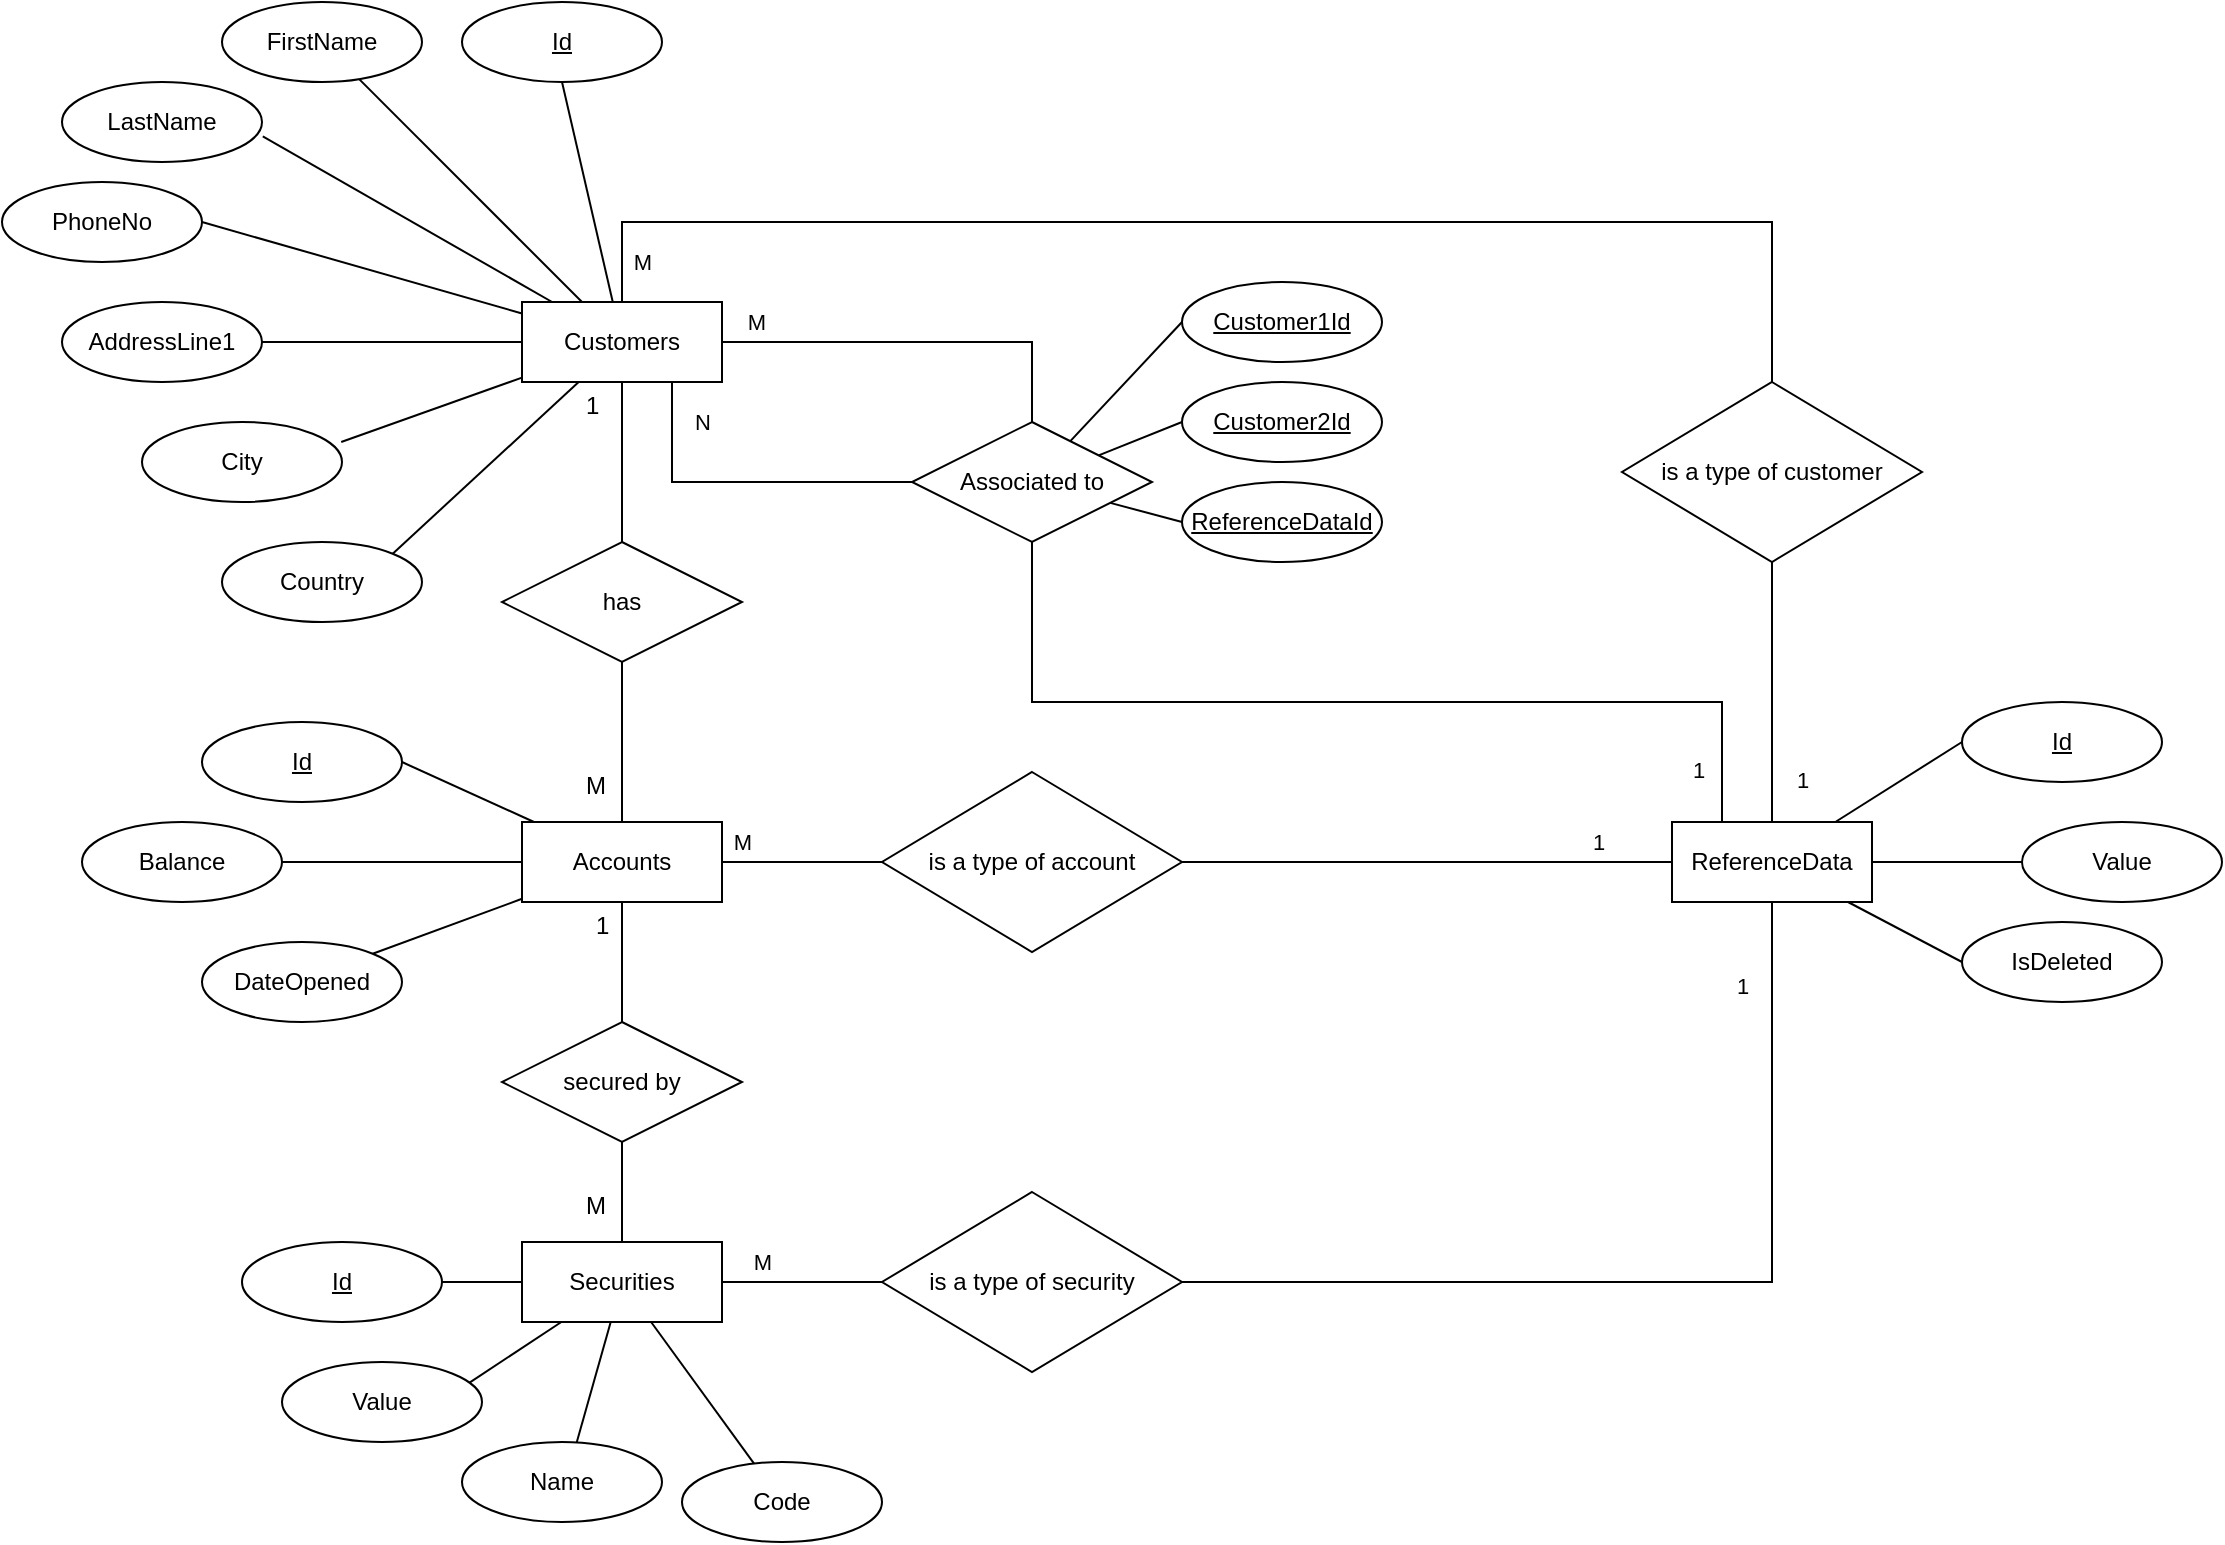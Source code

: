 <mxfile version="13.9.9" type="device"><diagram id="R2lEEEUBdFMjLlhIrx00" name="Page-1"><mxGraphModel dx="1024" dy="592" grid="1" gridSize="10" guides="1" tooltips="1" connect="1" arrows="1" fold="1" page="1" pageScale="1" pageWidth="850" pageHeight="1100" math="0" shadow="0" extFonts="Permanent Marker^https://fonts.googleapis.com/css?family=Permanent+Marker"><root><mxCell id="0"/><mxCell id="1" parent="0"/><mxCell id="FqsRvn6V4oS4oBVbZJFk-26" style="edgeStyle=orthogonalEdgeStyle;rounded=0;orthogonalLoop=1;jettySize=auto;html=1;entryX=0.5;entryY=0;entryDx=0;entryDy=0;endArrow=none;endFill=0;exitX=0.5;exitY=0;exitDx=0;exitDy=0;" parent="1" source="FqsRvn6V4oS4oBVbZJFk-1" target="FqsRvn6V4oS4oBVbZJFk-25" edge="1"><mxGeometry relative="1" as="geometry"><Array as="points"><mxPoint x="440" y="120"/><mxPoint x="1015" y="120"/></Array></mxGeometry></mxCell><mxCell id="FqsRvn6V4oS4oBVbZJFk-28" value="M" style="edgeLabel;html=1;align=center;verticalAlign=middle;resizable=0;points=[];" parent="FqsRvn6V4oS4oBVbZJFk-26" vertex="1" connectable="0"><mxGeometry x="-0.869" y="-4" relative="1" as="geometry"><mxPoint x="4" y="16" as="offset"/></mxGeometry></mxCell><mxCell id="FqsRvn6V4oS4oBVbZJFk-53" style="edgeStyle=orthogonalEdgeStyle;rounded=0;orthogonalLoop=1;jettySize=auto;html=1;entryX=0.5;entryY=0;entryDx=0;entryDy=0;endArrow=none;endFill=0;" parent="1" source="FqsRvn6V4oS4oBVbZJFk-1" target="FqsRvn6V4oS4oBVbZJFk-44" edge="1"><mxGeometry relative="1" as="geometry"/></mxCell><mxCell id="FqsRvn6V4oS4oBVbZJFk-54" value="M" style="edgeLabel;html=1;align=center;verticalAlign=middle;resizable=0;points=[];" parent="FqsRvn6V4oS4oBVbZJFk-53" vertex="1" connectable="0"><mxGeometry x="-0.83" y="1" relative="1" as="geometry"><mxPoint y="-9" as="offset"/></mxGeometry></mxCell><mxCell id="FqsRvn6V4oS4oBVbZJFk-67" style="rounded=0;orthogonalLoop=1;jettySize=auto;html=1;entryX=0.5;entryY=1;entryDx=0;entryDy=0;endArrow=none;endFill=0;" parent="1" source="FqsRvn6V4oS4oBVbZJFk-1" target="FqsRvn6V4oS4oBVbZJFk-59" edge="1"><mxGeometry relative="1" as="geometry"/></mxCell><mxCell id="FqsRvn6V4oS4oBVbZJFk-68" style="edgeStyle=none;rounded=0;orthogonalLoop=1;jettySize=auto;html=1;endArrow=none;endFill=0;" parent="1" source="FqsRvn6V4oS4oBVbZJFk-1" target="FqsRvn6V4oS4oBVbZJFk-60" edge="1"><mxGeometry relative="1" as="geometry"/></mxCell><mxCell id="FqsRvn6V4oS4oBVbZJFk-69" style="edgeStyle=none;rounded=0;orthogonalLoop=1;jettySize=auto;html=1;entryX=1.004;entryY=0.68;entryDx=0;entryDy=0;entryPerimeter=0;endArrow=none;endFill=0;" parent="1" source="FqsRvn6V4oS4oBVbZJFk-1" target="FqsRvn6V4oS4oBVbZJFk-61" edge="1"><mxGeometry relative="1" as="geometry"/></mxCell><mxCell id="FqsRvn6V4oS4oBVbZJFk-70" style="edgeStyle=none;rounded=0;orthogonalLoop=1;jettySize=auto;html=1;entryX=1;entryY=0.5;entryDx=0;entryDy=0;endArrow=none;endFill=0;" parent="1" source="FqsRvn6V4oS4oBVbZJFk-1" target="FqsRvn6V4oS4oBVbZJFk-62" edge="1"><mxGeometry relative="1" as="geometry"/></mxCell><mxCell id="FqsRvn6V4oS4oBVbZJFk-71" style="edgeStyle=none;rounded=0;orthogonalLoop=1;jettySize=auto;html=1;entryX=1;entryY=0.5;entryDx=0;entryDy=0;endArrow=none;endFill=0;" parent="1" source="FqsRvn6V4oS4oBVbZJFk-1" target="FqsRvn6V4oS4oBVbZJFk-63" edge="1"><mxGeometry relative="1" as="geometry"/></mxCell><mxCell id="FqsRvn6V4oS4oBVbZJFk-72" style="edgeStyle=none;rounded=0;orthogonalLoop=1;jettySize=auto;html=1;entryX=0.996;entryY=0.25;entryDx=0;entryDy=0;entryPerimeter=0;endArrow=none;endFill=0;" parent="1" source="FqsRvn6V4oS4oBVbZJFk-1" target="FqsRvn6V4oS4oBVbZJFk-64" edge="1"><mxGeometry relative="1" as="geometry"/></mxCell><mxCell id="FqsRvn6V4oS4oBVbZJFk-73" style="edgeStyle=none;rounded=0;orthogonalLoop=1;jettySize=auto;html=1;entryX=1;entryY=0;entryDx=0;entryDy=0;endArrow=none;endFill=0;" parent="1" source="FqsRvn6V4oS4oBVbZJFk-1" target="FqsRvn6V4oS4oBVbZJFk-65" edge="1"><mxGeometry relative="1" as="geometry"/></mxCell><mxCell id="FqsRvn6V4oS4oBVbZJFk-1" value="Customers" style="whiteSpace=wrap;html=1;align=center;" parent="1" vertex="1"><mxGeometry x="390" y="160" width="100" height="40" as="geometry"/></mxCell><mxCell id="FqsRvn6V4oS4oBVbZJFk-78" style="edgeStyle=none;rounded=0;orthogonalLoop=1;jettySize=auto;html=1;entryX=1;entryY=0.5;entryDx=0;entryDy=0;endArrow=none;endFill=0;" parent="1" source="FqsRvn6V4oS4oBVbZJFk-2" target="FqsRvn6V4oS4oBVbZJFk-76" edge="1"><mxGeometry relative="1" as="geometry"/></mxCell><mxCell id="FqsRvn6V4oS4oBVbZJFk-79" style="edgeStyle=none;rounded=0;orthogonalLoop=1;jettySize=auto;html=1;endArrow=none;endFill=0;" parent="1" source="FqsRvn6V4oS4oBVbZJFk-2" target="FqsRvn6V4oS4oBVbZJFk-74" edge="1"><mxGeometry relative="1" as="geometry"/></mxCell><mxCell id="FqsRvn6V4oS4oBVbZJFk-80" style="edgeStyle=none;rounded=0;orthogonalLoop=1;jettySize=auto;html=1;entryX=1;entryY=0;entryDx=0;entryDy=0;endArrow=none;endFill=0;" parent="1" source="FqsRvn6V4oS4oBVbZJFk-2" target="FqsRvn6V4oS4oBVbZJFk-77" edge="1"><mxGeometry relative="1" as="geometry"/></mxCell><mxCell id="FqsRvn6V4oS4oBVbZJFk-2" value="Accounts" style="whiteSpace=wrap;html=1;align=center;" parent="1" vertex="1"><mxGeometry x="390" y="420" width="100" height="40" as="geometry"/></mxCell><mxCell id="FqsRvn6V4oS4oBVbZJFk-85" style="edgeStyle=none;rounded=0;orthogonalLoop=1;jettySize=auto;html=1;entryX=1;entryY=0.5;entryDx=0;entryDy=0;endArrow=none;endFill=0;" parent="1" source="FqsRvn6V4oS4oBVbZJFk-3" target="FqsRvn6V4oS4oBVbZJFk-81" edge="1"><mxGeometry relative="1" as="geometry"/></mxCell><mxCell id="FqsRvn6V4oS4oBVbZJFk-86" style="edgeStyle=none;rounded=0;orthogonalLoop=1;jettySize=auto;html=1;entryX=0.936;entryY=0.26;entryDx=0;entryDy=0;entryPerimeter=0;endArrow=none;endFill=0;" parent="1" source="FqsRvn6V4oS4oBVbZJFk-3" target="FqsRvn6V4oS4oBVbZJFk-83" edge="1"><mxGeometry relative="1" as="geometry"/></mxCell><mxCell id="FqsRvn6V4oS4oBVbZJFk-87" style="edgeStyle=none;rounded=0;orthogonalLoop=1;jettySize=auto;html=1;entryX=0.572;entryY=0.02;entryDx=0;entryDy=0;entryPerimeter=0;endArrow=none;endFill=0;" parent="1" source="FqsRvn6V4oS4oBVbZJFk-3" target="FqsRvn6V4oS4oBVbZJFk-84" edge="1"><mxGeometry relative="1" as="geometry"/></mxCell><mxCell id="mWUi1gVWqLseUwwcJM-e-2" style="rounded=0;orthogonalLoop=1;jettySize=auto;html=1;endArrow=none;endFill=0;" edge="1" parent="1" source="FqsRvn6V4oS4oBVbZJFk-3" target="mWUi1gVWqLseUwwcJM-e-1"><mxGeometry relative="1" as="geometry"/></mxCell><mxCell id="FqsRvn6V4oS4oBVbZJFk-3" value="Securities" style="whiteSpace=wrap;html=1;align=center;" parent="1" vertex="1"><mxGeometry x="390" y="630" width="100" height="40" as="geometry"/></mxCell><mxCell id="FqsRvn6V4oS4oBVbZJFk-90" style="edgeStyle=none;rounded=0;orthogonalLoop=1;jettySize=auto;html=1;entryX=0;entryY=0.5;entryDx=0;entryDy=0;endArrow=none;endFill=0;" parent="1" source="FqsRvn6V4oS4oBVbZJFk-4" target="FqsRvn6V4oS4oBVbZJFk-82" edge="1"><mxGeometry relative="1" as="geometry"/></mxCell><mxCell id="FqsRvn6V4oS4oBVbZJFk-91" style="edgeStyle=none;rounded=0;orthogonalLoop=1;jettySize=auto;html=1;entryX=0;entryY=0.5;entryDx=0;entryDy=0;endArrow=none;endFill=0;" parent="1" source="FqsRvn6V4oS4oBVbZJFk-4" target="FqsRvn6V4oS4oBVbZJFk-88" edge="1"><mxGeometry relative="1" as="geometry"/></mxCell><mxCell id="FqsRvn6V4oS4oBVbZJFk-92" style="edgeStyle=none;rounded=0;orthogonalLoop=1;jettySize=auto;html=1;entryX=0;entryY=0.5;entryDx=0;entryDy=0;endArrow=none;endFill=0;" parent="1" source="FqsRvn6V4oS4oBVbZJFk-4" target="FqsRvn6V4oS4oBVbZJFk-89" edge="1"><mxGeometry relative="1" as="geometry"/></mxCell><mxCell id="FqsRvn6V4oS4oBVbZJFk-4" value="ReferenceData" style="whiteSpace=wrap;html=1;align=center;" parent="1" vertex="1"><mxGeometry x="965" y="420" width="100" height="40" as="geometry"/></mxCell><mxCell id="FqsRvn6V4oS4oBVbZJFk-14" value="" style="edgeStyle=orthogonalEdgeStyle;rounded=0;orthogonalLoop=1;jettySize=auto;html=1;endArrow=none;endFill=0;" parent="1" source="FqsRvn6V4oS4oBVbZJFk-6" target="FqsRvn6V4oS4oBVbZJFk-1" edge="1"><mxGeometry relative="1" as="geometry"/></mxCell><mxCell id="FqsRvn6V4oS4oBVbZJFk-6" value="has" style="shape=rhombus;perimeter=rhombusPerimeter;whiteSpace=wrap;html=1;align=center;" parent="1" vertex="1"><mxGeometry x="380" y="280" width="120" height="60" as="geometry"/></mxCell><mxCell id="FqsRvn6V4oS4oBVbZJFk-11" value="" style="endArrow=none;html=1;rounded=0;entryX=0.5;entryY=0;entryDx=0;entryDy=0;" parent="1" source="FqsRvn6V4oS4oBVbZJFk-1" target="FqsRvn6V4oS4oBVbZJFk-6" edge="1"><mxGeometry relative="1" as="geometry"><mxPoint x="250" y="410" as="sourcePoint"/><mxPoint x="410" y="410" as="targetPoint"/></mxGeometry></mxCell><mxCell id="FqsRvn6V4oS4oBVbZJFk-12" value="1" style="resizable=0;html=1;align=left;verticalAlign=bottom;" parent="FqsRvn6V4oS4oBVbZJFk-11" connectable="0" vertex="1"><mxGeometry x="-1" relative="1" as="geometry"><mxPoint x="-20" y="20" as="offset"/></mxGeometry></mxCell><mxCell id="FqsRvn6V4oS4oBVbZJFk-13" value="" style="resizable=0;html=1;align=right;verticalAlign=bottom;" parent="FqsRvn6V4oS4oBVbZJFk-11" connectable="0" vertex="1"><mxGeometry x="1" relative="1" as="geometry"><mxPoint x="20" as="offset"/></mxGeometry></mxCell><mxCell id="FqsRvn6V4oS4oBVbZJFk-15" value="" style="endArrow=none;html=1;rounded=0;entryX=0.5;entryY=1;entryDx=0;entryDy=0;exitX=0.5;exitY=0;exitDx=0;exitDy=0;" parent="1" source="FqsRvn6V4oS4oBVbZJFk-2" target="FqsRvn6V4oS4oBVbZJFk-6" edge="1"><mxGeometry relative="1" as="geometry"><mxPoint x="440" y="410" as="sourcePoint"/><mxPoint x="440" y="350" as="targetPoint"/></mxGeometry></mxCell><mxCell id="FqsRvn6V4oS4oBVbZJFk-16" value="M" style="resizable=0;html=1;align=left;verticalAlign=bottom;" parent="FqsRvn6V4oS4oBVbZJFk-15" connectable="0" vertex="1"><mxGeometry x="-1" relative="1" as="geometry"><mxPoint x="-20" y="-10" as="offset"/></mxGeometry></mxCell><mxCell id="FqsRvn6V4oS4oBVbZJFk-17" value="" style="resizable=0;html=1;align=right;verticalAlign=bottom;" parent="FqsRvn6V4oS4oBVbZJFk-15" connectable="0" vertex="1"><mxGeometry x="1" relative="1" as="geometry"><mxPoint x="20" y="20" as="offset"/></mxGeometry></mxCell><mxCell id="FqsRvn6V4oS4oBVbZJFk-18" value="secured by" style="shape=rhombus;perimeter=rhombusPerimeter;whiteSpace=wrap;html=1;align=center;" parent="1" vertex="1"><mxGeometry x="380" y="520" width="120" height="60" as="geometry"/></mxCell><mxCell id="FqsRvn6V4oS4oBVbZJFk-19" value="" style="endArrow=none;html=1;rounded=0;entryX=0.5;entryY=0;entryDx=0;entryDy=0;exitX=0.5;exitY=1;exitDx=0;exitDy=0;" parent="1" source="FqsRvn6V4oS4oBVbZJFk-2" target="FqsRvn6V4oS4oBVbZJFk-18" edge="1"><mxGeometry relative="1" as="geometry"><mxPoint x="290" y="450" as="sourcePoint"/><mxPoint x="260" y="660" as="targetPoint"/></mxGeometry></mxCell><mxCell id="FqsRvn6V4oS4oBVbZJFk-20" value="1" style="resizable=0;html=1;align=left;verticalAlign=bottom;" parent="FqsRvn6V4oS4oBVbZJFk-19" connectable="0" vertex="1"><mxGeometry x="-1" relative="1" as="geometry"><mxPoint x="-15" y="20" as="offset"/></mxGeometry></mxCell><mxCell id="FqsRvn6V4oS4oBVbZJFk-21" value="" style="resizable=0;html=1;align=right;verticalAlign=bottom;" parent="FqsRvn6V4oS4oBVbZJFk-19" connectable="0" vertex="1"><mxGeometry x="1" relative="1" as="geometry"><mxPoint x="20" as="offset"/></mxGeometry></mxCell><mxCell id="FqsRvn6V4oS4oBVbZJFk-22" value="" style="endArrow=none;html=1;rounded=0;entryX=0.5;entryY=1;entryDx=0;entryDy=0;exitX=0.5;exitY=0;exitDx=0;exitDy=0;" parent="1" source="FqsRvn6V4oS4oBVbZJFk-3" target="FqsRvn6V4oS4oBVbZJFk-18" edge="1"><mxGeometry relative="1" as="geometry"><mxPoint x="290" y="670" as="sourcePoint"/><mxPoint x="290" y="600" as="targetPoint"/></mxGeometry></mxCell><mxCell id="FqsRvn6V4oS4oBVbZJFk-23" value="M" style="resizable=0;html=1;align=left;verticalAlign=bottom;" parent="FqsRvn6V4oS4oBVbZJFk-22" connectable="0" vertex="1"><mxGeometry x="-1" relative="1" as="geometry"><mxPoint x="-20" y="-10" as="offset"/></mxGeometry></mxCell><mxCell id="FqsRvn6V4oS4oBVbZJFk-24" value="" style="resizable=0;html=1;align=right;verticalAlign=bottom;" parent="FqsRvn6V4oS4oBVbZJFk-22" connectable="0" vertex="1"><mxGeometry x="1" relative="1" as="geometry"><mxPoint x="20" y="20" as="offset"/></mxGeometry></mxCell><mxCell id="FqsRvn6V4oS4oBVbZJFk-27" style="edgeStyle=orthogonalEdgeStyle;rounded=0;orthogonalLoop=1;jettySize=auto;html=1;entryX=0.5;entryY=0;entryDx=0;entryDy=0;endArrow=none;endFill=0;" parent="1" source="FqsRvn6V4oS4oBVbZJFk-25" target="FqsRvn6V4oS4oBVbZJFk-4" edge="1"><mxGeometry relative="1" as="geometry"/></mxCell><mxCell id="FqsRvn6V4oS4oBVbZJFk-29" value="1" style="edgeLabel;html=1;align=center;verticalAlign=middle;resizable=0;points=[];" parent="FqsRvn6V4oS4oBVbZJFk-27" vertex="1" connectable="0"><mxGeometry x="0.724" y="1" relative="1" as="geometry"><mxPoint x="14" y="-3" as="offset"/></mxGeometry></mxCell><mxCell id="FqsRvn6V4oS4oBVbZJFk-25" value="is a type of customer" style="shape=rhombus;perimeter=rhombusPerimeter;whiteSpace=wrap;html=1;align=center;" parent="1" vertex="1"><mxGeometry x="940" y="200" width="150" height="90" as="geometry"/></mxCell><mxCell id="FqsRvn6V4oS4oBVbZJFk-30" style="edgeStyle=orthogonalEdgeStyle;rounded=0;orthogonalLoop=1;jettySize=auto;html=1;entryX=0;entryY=0.5;entryDx=0;entryDy=0;endArrow=none;endFill=0;exitX=1;exitY=0.5;exitDx=0;exitDy=0;" parent="1" source="FqsRvn6V4oS4oBVbZJFk-2" target="FqsRvn6V4oS4oBVbZJFk-34" edge="1"><mxGeometry relative="1" as="geometry"><mxPoint x="500" y="190" as="sourcePoint"/></mxGeometry></mxCell><mxCell id="FqsRvn6V4oS4oBVbZJFk-31" value="M" style="edgeLabel;html=1;align=center;verticalAlign=middle;resizable=0;points=[];" parent="FqsRvn6V4oS4oBVbZJFk-30" vertex="1" connectable="0"><mxGeometry x="-0.869" y="-4" relative="1" as="geometry"><mxPoint x="5" y="-14" as="offset"/></mxGeometry></mxCell><mxCell id="FqsRvn6V4oS4oBVbZJFk-32" style="edgeStyle=orthogonalEdgeStyle;rounded=0;orthogonalLoop=1;jettySize=auto;html=1;entryX=0;entryY=0.5;entryDx=0;entryDy=0;endArrow=none;endFill=0;" parent="1" source="FqsRvn6V4oS4oBVbZJFk-34" target="FqsRvn6V4oS4oBVbZJFk-4" edge="1"><mxGeometry relative="1" as="geometry"><mxPoint x="865" y="420" as="targetPoint"/></mxGeometry></mxCell><mxCell id="FqsRvn6V4oS4oBVbZJFk-33" value="1" style="edgeLabel;html=1;align=center;verticalAlign=middle;resizable=0;points=[];" parent="FqsRvn6V4oS4oBVbZJFk-32" vertex="1" connectable="0"><mxGeometry x="0.724" y="1" relative="1" as="geometry"><mxPoint x="-3" y="-9" as="offset"/></mxGeometry></mxCell><mxCell id="FqsRvn6V4oS4oBVbZJFk-35" value="" style="edgeStyle=orthogonalEdgeStyle;rounded=0;orthogonalLoop=1;jettySize=auto;html=1;endArrow=none;endFill=0;" parent="1" source="FqsRvn6V4oS4oBVbZJFk-34" target="FqsRvn6V4oS4oBVbZJFk-2" edge="1"><mxGeometry relative="1" as="geometry"/></mxCell><mxCell id="FqsRvn6V4oS4oBVbZJFk-34" value="is a type of account" style="shape=rhombus;perimeter=rhombusPerimeter;whiteSpace=wrap;html=1;align=center;" parent="1" vertex="1"><mxGeometry x="570" y="395" width="150" height="90" as="geometry"/></mxCell><mxCell id="FqsRvn6V4oS4oBVbZJFk-36" style="edgeStyle=orthogonalEdgeStyle;rounded=0;orthogonalLoop=1;jettySize=auto;html=1;entryX=0.5;entryY=1;entryDx=0;entryDy=0;endArrow=none;endFill=0;" parent="1" source="FqsRvn6V4oS4oBVbZJFk-39" target="FqsRvn6V4oS4oBVbZJFk-4" edge="1"><mxGeometry relative="1" as="geometry"><mxPoint x="827.5" y="470" as="targetPoint"/></mxGeometry></mxCell><mxCell id="FqsRvn6V4oS4oBVbZJFk-37" value="1" style="edgeLabel;html=1;align=center;verticalAlign=middle;resizable=0;points=[];" parent="FqsRvn6V4oS4oBVbZJFk-36" vertex="1" connectable="0"><mxGeometry x="0.724" y="1" relative="1" as="geometry"><mxPoint x="-14" y="-25" as="offset"/></mxGeometry></mxCell><mxCell id="FqsRvn6V4oS4oBVbZJFk-38" value="M" style="edgeStyle=orthogonalEdgeStyle;rounded=0;orthogonalLoop=1;jettySize=auto;html=1;endArrow=none;endFill=0;entryX=1;entryY=0.5;entryDx=0;entryDy=0;" parent="1" source="FqsRvn6V4oS4oBVbZJFk-39" target="FqsRvn6V4oS4oBVbZJFk-3" edge="1"><mxGeometry x="0.5" y="-10" relative="1" as="geometry"><mxPoint x="462.5" y="660" as="targetPoint"/><mxPoint as="offset"/></mxGeometry></mxCell><mxCell id="FqsRvn6V4oS4oBVbZJFk-39" value="is a type of security" style="shape=rhombus;perimeter=rhombusPerimeter;whiteSpace=wrap;html=1;align=center;" parent="1" vertex="1"><mxGeometry x="570" y="605" width="150" height="90" as="geometry"/></mxCell><mxCell id="FqsRvn6V4oS4oBVbZJFk-55" style="edgeStyle=orthogonalEdgeStyle;rounded=0;orthogonalLoop=1;jettySize=auto;html=1;entryX=0.75;entryY=1;entryDx=0;entryDy=0;endArrow=none;endFill=0;" parent="1" source="FqsRvn6V4oS4oBVbZJFk-44" target="FqsRvn6V4oS4oBVbZJFk-1" edge="1"><mxGeometry relative="1" as="geometry"><Array as="points"><mxPoint x="465" y="250"/></Array></mxGeometry></mxCell><mxCell id="FqsRvn6V4oS4oBVbZJFk-56" value="N" style="edgeLabel;html=1;align=center;verticalAlign=middle;resizable=0;points=[];" parent="FqsRvn6V4oS4oBVbZJFk-55" vertex="1" connectable="0"><mxGeometry x="0.826" relative="1" as="geometry"><mxPoint x="15" y="5" as="offset"/></mxGeometry></mxCell><mxCell id="FqsRvn6V4oS4oBVbZJFk-57" style="edgeStyle=orthogonalEdgeStyle;rounded=0;orthogonalLoop=1;jettySize=auto;html=1;endArrow=none;endFill=0;entryX=0.25;entryY=0;entryDx=0;entryDy=0;" parent="1" source="FqsRvn6V4oS4oBVbZJFk-44" target="FqsRvn6V4oS4oBVbZJFk-4" edge="1"><mxGeometry relative="1" as="geometry"><mxPoint x="830" y="419" as="targetPoint"/><Array as="points"><mxPoint x="645" y="360"/><mxPoint x="990" y="360"/></Array></mxGeometry></mxCell><mxCell id="FqsRvn6V4oS4oBVbZJFk-58" value="1" style="edgeLabel;html=1;align=center;verticalAlign=middle;resizable=0;points=[];" parent="FqsRvn6V4oS4oBVbZJFk-57" vertex="1" connectable="0"><mxGeometry x="0.892" y="1" relative="1" as="geometry"><mxPoint x="-13" as="offset"/></mxGeometry></mxCell><mxCell id="mcZe06TEdlMJ-2zshyAM-4" style="rounded=0;orthogonalLoop=1;jettySize=auto;html=1;entryX=0;entryY=0.5;entryDx=0;entryDy=0;endArrow=none;endFill=0;" parent="1" source="FqsRvn6V4oS4oBVbZJFk-44" target="mcZe06TEdlMJ-2zshyAM-1" edge="1"><mxGeometry relative="1" as="geometry"/></mxCell><mxCell id="mcZe06TEdlMJ-2zshyAM-5" style="edgeStyle=none;rounded=0;orthogonalLoop=1;jettySize=auto;html=1;entryX=0;entryY=0.5;entryDx=0;entryDy=0;endArrow=none;endFill=0;" parent="1" source="FqsRvn6V4oS4oBVbZJFk-44" target="mcZe06TEdlMJ-2zshyAM-2" edge="1"><mxGeometry relative="1" as="geometry"/></mxCell><mxCell id="mcZe06TEdlMJ-2zshyAM-6" style="edgeStyle=none;rounded=0;orthogonalLoop=1;jettySize=auto;html=1;entryX=0;entryY=0.5;entryDx=0;entryDy=0;endArrow=none;endFill=0;" parent="1" source="FqsRvn6V4oS4oBVbZJFk-44" target="mcZe06TEdlMJ-2zshyAM-3" edge="1"><mxGeometry relative="1" as="geometry"/></mxCell><mxCell id="FqsRvn6V4oS4oBVbZJFk-44" value="Associated to" style="shape=rhombus;perimeter=rhombusPerimeter;whiteSpace=wrap;html=1;align=center;" parent="1" vertex="1"><mxGeometry x="585" y="220" width="120" height="60" as="geometry"/></mxCell><mxCell id="FqsRvn6V4oS4oBVbZJFk-59" value="Id" style="ellipse;whiteSpace=wrap;html=1;align=center;fontStyle=4" parent="1" vertex="1"><mxGeometry x="360" y="10" width="100" height="40" as="geometry"/></mxCell><mxCell id="FqsRvn6V4oS4oBVbZJFk-60" value="FirstName" style="ellipse;whiteSpace=wrap;html=1;align=center;" parent="1" vertex="1"><mxGeometry x="240" y="10" width="100" height="40" as="geometry"/></mxCell><mxCell id="FqsRvn6V4oS4oBVbZJFk-61" value="LastName" style="ellipse;whiteSpace=wrap;html=1;align=center;" parent="1" vertex="1"><mxGeometry x="160" y="50" width="100" height="40" as="geometry"/></mxCell><mxCell id="FqsRvn6V4oS4oBVbZJFk-62" value="PhoneNo" style="ellipse;whiteSpace=wrap;html=1;align=center;" parent="1" vertex="1"><mxGeometry x="130" y="100" width="100" height="40" as="geometry"/></mxCell><mxCell id="FqsRvn6V4oS4oBVbZJFk-63" value="AddressLine1" style="ellipse;whiteSpace=wrap;html=1;align=center;" parent="1" vertex="1"><mxGeometry x="160" y="160" width="100" height="40" as="geometry"/></mxCell><mxCell id="FqsRvn6V4oS4oBVbZJFk-64" value="City" style="ellipse;whiteSpace=wrap;html=1;align=center;" parent="1" vertex="1"><mxGeometry x="200" y="220" width="100" height="40" as="geometry"/></mxCell><mxCell id="FqsRvn6V4oS4oBVbZJFk-65" value="Country" style="ellipse;whiteSpace=wrap;html=1;align=center;" parent="1" vertex="1"><mxGeometry x="240" y="280" width="100" height="40" as="geometry"/></mxCell><mxCell id="FqsRvn6V4oS4oBVbZJFk-74" value="Balance" style="ellipse;whiteSpace=wrap;html=1;align=center;" parent="1" vertex="1"><mxGeometry x="170" y="420" width="100" height="40" as="geometry"/></mxCell><mxCell id="FqsRvn6V4oS4oBVbZJFk-76" value="Id" style="ellipse;whiteSpace=wrap;html=1;align=center;fontStyle=4" parent="1" vertex="1"><mxGeometry x="230" y="370" width="100" height="40" as="geometry"/></mxCell><mxCell id="FqsRvn6V4oS4oBVbZJFk-77" value="DateOpened" style="ellipse;whiteSpace=wrap;html=1;align=center;" parent="1" vertex="1"><mxGeometry x="230" y="480" width="100" height="40" as="geometry"/></mxCell><mxCell id="FqsRvn6V4oS4oBVbZJFk-81" value="Id" style="ellipse;whiteSpace=wrap;html=1;align=center;fontStyle=4" parent="1" vertex="1"><mxGeometry x="250" y="630" width="100" height="40" as="geometry"/></mxCell><mxCell id="FqsRvn6V4oS4oBVbZJFk-82" value="Id" style="ellipse;whiteSpace=wrap;html=1;align=center;fontStyle=4" parent="1" vertex="1"><mxGeometry x="1110" y="360" width="100" height="40" as="geometry"/></mxCell><mxCell id="FqsRvn6V4oS4oBVbZJFk-83" value="Value" style="ellipse;whiteSpace=wrap;html=1;align=center;" parent="1" vertex="1"><mxGeometry x="270" y="690" width="100" height="40" as="geometry"/></mxCell><mxCell id="FqsRvn6V4oS4oBVbZJFk-84" value="Name" style="ellipse;whiteSpace=wrap;html=1;align=center;" parent="1" vertex="1"><mxGeometry x="360" y="730" width="100" height="40" as="geometry"/></mxCell><mxCell id="FqsRvn6V4oS4oBVbZJFk-88" value="Value" style="ellipse;whiteSpace=wrap;html=1;align=center;" parent="1" vertex="1"><mxGeometry x="1140" y="420" width="100" height="40" as="geometry"/></mxCell><mxCell id="FqsRvn6V4oS4oBVbZJFk-89" value="IsDeleted" style="ellipse;whiteSpace=wrap;html=1;align=center;" parent="1" vertex="1"><mxGeometry x="1110" y="470" width="100" height="40" as="geometry"/></mxCell><mxCell id="mcZe06TEdlMJ-2zshyAM-1" value="Customer1Id" style="ellipse;whiteSpace=wrap;html=1;align=center;fontStyle=4" parent="1" vertex="1"><mxGeometry x="720" y="150" width="100" height="40" as="geometry"/></mxCell><mxCell id="mcZe06TEdlMJ-2zshyAM-2" value="Customer2Id" style="ellipse;whiteSpace=wrap;html=1;align=center;fontStyle=4" parent="1" vertex="1"><mxGeometry x="720" y="200" width="100" height="40" as="geometry"/></mxCell><mxCell id="mcZe06TEdlMJ-2zshyAM-3" value="ReferenceDataId" style="ellipse;whiteSpace=wrap;html=1;align=center;fontStyle=4" parent="1" vertex="1"><mxGeometry x="720" y="250" width="100" height="40" as="geometry"/></mxCell><mxCell id="mWUi1gVWqLseUwwcJM-e-1" value="Code" style="ellipse;whiteSpace=wrap;html=1;align=center;" vertex="1" parent="1"><mxGeometry x="470" y="740" width="100" height="40" as="geometry"/></mxCell></root></mxGraphModel></diagram></mxfile>